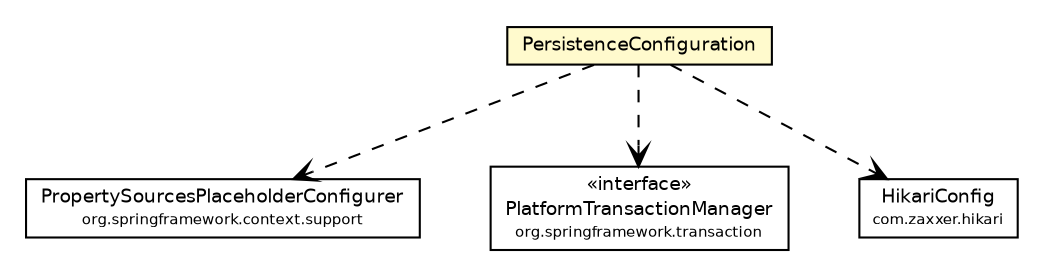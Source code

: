 #!/usr/local/bin/dot
#
# Class diagram 
# Generated by UMLGraph version R5_6 (http://www.umlgraph.org/)
#

digraph G {
	edge [fontname="Helvetica",fontsize=10,labelfontname="Helvetica",labelfontsize=10];
	node [fontname="Helvetica",fontsize=10,shape=plaintext];
	nodesep=0.25;
	ranksep=0.5;
	// net.ljcomputing.config.PersistenceConfiguration
	c102 [label=<<table title="net.ljcomputing.config.PersistenceConfiguration" border="0" cellborder="1" cellspacing="0" cellpadding="2" port="p" bgcolor="lemonChiffon" href="./PersistenceConfiguration.html">
		<tr><td><table border="0" cellspacing="0" cellpadding="1">
<tr><td align="center" balign="center"> PersistenceConfiguration </td></tr>
		</table></td></tr>
		</table>>, URL="./PersistenceConfiguration.html", fontname="Helvetica", fontcolor="black", fontsize=9.0];
	// net.ljcomputing.config.PersistenceConfiguration DEPEND org.springframework.context.support.PropertySourcesPlaceholderConfigurer
	c102:p -> c112:p [taillabel="", label="", headlabel="", fontname="Helvetica", fontcolor="black", fontsize=10.0, color="black", arrowhead=open, style=dashed];
	// net.ljcomputing.config.PersistenceConfiguration DEPEND org.springframework.transaction.PlatformTransactionManager
	c102:p -> c113:p [taillabel="", label="", headlabel="", fontname="Helvetica", fontcolor="black", fontsize=10.0, color="black", arrowhead=open, style=dashed];
	// net.ljcomputing.config.PersistenceConfiguration DEPEND com.zaxxer.hikari.HikariConfig
	c102:p -> c119:p [taillabel="", label="", headlabel="", fontname="Helvetica", fontcolor="black", fontsize=10.0, color="black", arrowhead=open, style=dashed];
	// com.zaxxer.hikari.HikariConfig
	c119 [label=<<table title="com.zaxxer.hikari.HikariConfig" border="0" cellborder="1" cellspacing="0" cellpadding="2" port="p">
		<tr><td><table border="0" cellspacing="0" cellpadding="1">
<tr><td align="center" balign="center"> HikariConfig </td></tr>
<tr><td align="center" balign="center"><font point-size="7.0"> com.zaxxer.hikari </font></td></tr>
		</table></td></tr>
		</table>>, URL="null", fontname="Helvetica", fontcolor="black", fontsize=9.0];
	// org.springframework.transaction.PlatformTransactionManager
	c113 [label=<<table title="org.springframework.transaction.PlatformTransactionManager" border="0" cellborder="1" cellspacing="0" cellpadding="2" port="p">
		<tr><td><table border="0" cellspacing="0" cellpadding="1">
<tr><td align="center" balign="center"> &#171;interface&#187; </td></tr>
<tr><td align="center" balign="center"> PlatformTransactionManager </td></tr>
<tr><td align="center" balign="center"><font point-size="7.0"> org.springframework.transaction </font></td></tr>
		</table></td></tr>
		</table>>, URL="null", fontname="Helvetica", fontcolor="black", fontsize=9.0];
	// org.springframework.context.support.PropertySourcesPlaceholderConfigurer
	c112 [label=<<table title="org.springframework.context.support.PropertySourcesPlaceholderConfigurer" border="0" cellborder="1" cellspacing="0" cellpadding="2" port="p">
		<tr><td><table border="0" cellspacing="0" cellpadding="1">
<tr><td align="center" balign="center"> PropertySourcesPlaceholderConfigurer </td></tr>
<tr><td align="center" balign="center"><font point-size="7.0"> org.springframework.context.support </font></td></tr>
		</table></td></tr>
		</table>>, URL="null", fontname="Helvetica", fontcolor="black", fontsize=9.0];
}

